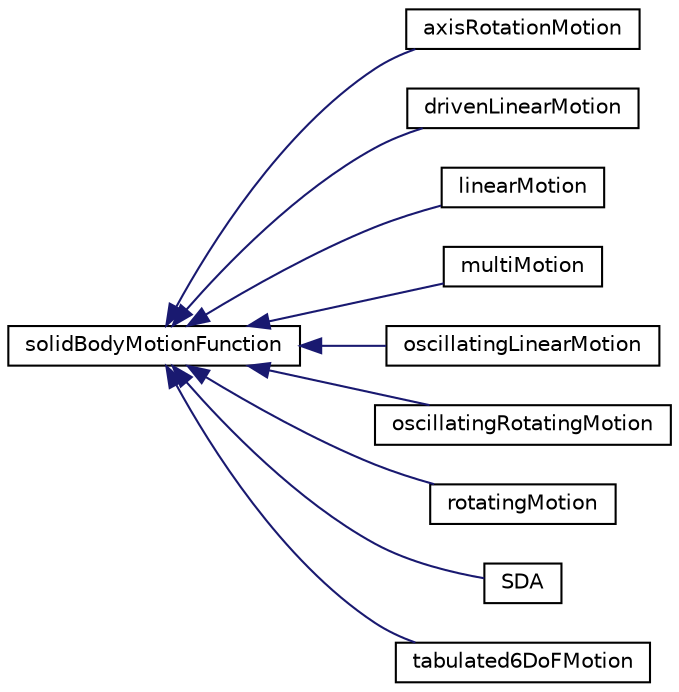 digraph "Graphical Class Hierarchy"
{
  bgcolor="transparent";
  edge [fontname="Helvetica",fontsize="10",labelfontname="Helvetica",labelfontsize="10"];
  node [fontname="Helvetica",fontsize="10",shape=record];
  rankdir="LR";
  Node1 [label="solidBodyMotionFunction",height=0.2,width=0.4,color="black",URL="$classFoam_1_1solidBodyMotionFunction.html",tooltip="Base class for defining solid-body motions. "];
  Node1 -> Node2 [dir="back",color="midnightblue",fontsize="10",style="solid",fontname="Helvetica"];
  Node2 [label="axisRotationMotion",height=0.2,width=0.4,color="black",URL="$classFoam_1_1solidBodyMotionFunctions_1_1axisRotationMotion.html",tooltip="Constant velocity rotation around CoG. Similar to rotatingMotion but motion specified as rotation vec..."];
  Node1 -> Node3 [dir="back",color="midnightblue",fontsize="10",style="solid",fontname="Helvetica"];
  Node3 [label="drivenLinearMotion",height=0.2,width=0.4,color="black",URL="$classFoam_1_1solidBodyMotionFunctions_1_1drivenLinearMotion.html",tooltip="Variable velocity displacement. The velocity is read from a uniformVectorField from the time registry..."];
  Node1 -> Node4 [dir="back",color="midnightblue",fontsize="10",style="solid",fontname="Helvetica"];
  Node4 [label="linearMotion",height=0.2,width=0.4,color="black",URL="$classFoam_1_1solidBodyMotionFunctions_1_1linearMotion.html",tooltip="SolidBodyMotionFvMesh 6DoF motion function. Constant velocity displacement. "];
  Node1 -> Node5 [dir="back",color="midnightblue",fontsize="10",style="solid",fontname="Helvetica"];
  Node5 [label="multiMotion",height=0.2,width=0.4,color="black",URL="$classFoam_1_1solidBodyMotionFunctions_1_1multiMotion.html",tooltip="Combination of SolidBodyMotionFvMesh 6DoF motion functions. "];
  Node1 -> Node6 [dir="back",color="midnightblue",fontsize="10",style="solid",fontname="Helvetica"];
  Node6 [label="oscillatingLinearMotion",height=0.2,width=0.4,color="black",URL="$classFoam_1_1solidBodyMotionFunctions_1_1oscillatingLinearMotion.html",tooltip="SolidBodyMotionFvMesh 6DoF motion function. Oscillating displacement. "];
  Node1 -> Node7 [dir="back",color="midnightblue",fontsize="10",style="solid",fontname="Helvetica"];
  Node7 [label="oscillatingRotatingMotion",height=0.2,width=0.4,color="black",URL="$classFoam_1_1solidBodyMotionFunctions_1_1oscillatingRotatingMotion.html",tooltip="SolidBodyMotionFvMesh 6DoF motion function. Oscillating rotation. "];
  Node1 -> Node8 [dir="back",color="midnightblue",fontsize="10",style="solid",fontname="Helvetica"];
  Node8 [label="rotatingMotion",height=0.2,width=0.4,color="black",URL="$classFoam_1_1solidBodyMotionFunctions_1_1rotatingMotion.html",tooltip="SolidBodyMotionFvMesh 6DoF motion function. "];
  Node1 -> Node9 [dir="back",color="midnightblue",fontsize="10",style="solid",fontname="Helvetica"];
  Node9 [label="SDA",height=0.2,width=0.4,color="black",URL="$classFoam_1_1solidBodyMotionFunctions_1_1SDA.html",tooltip="Ship design analysis (SDA) 3DoF motion function. "];
  Node1 -> Node10 [dir="back",color="midnightblue",fontsize="10",style="solid",fontname="Helvetica"];
  Node10 [label="tabulated6DoFMotion",height=0.2,width=0.4,color="black",URL="$classFoam_1_1solidBodyMotionFunctions_1_1tabulated6DoFMotion.html",tooltip="Tabulated 6DoF motion function. "];
}
